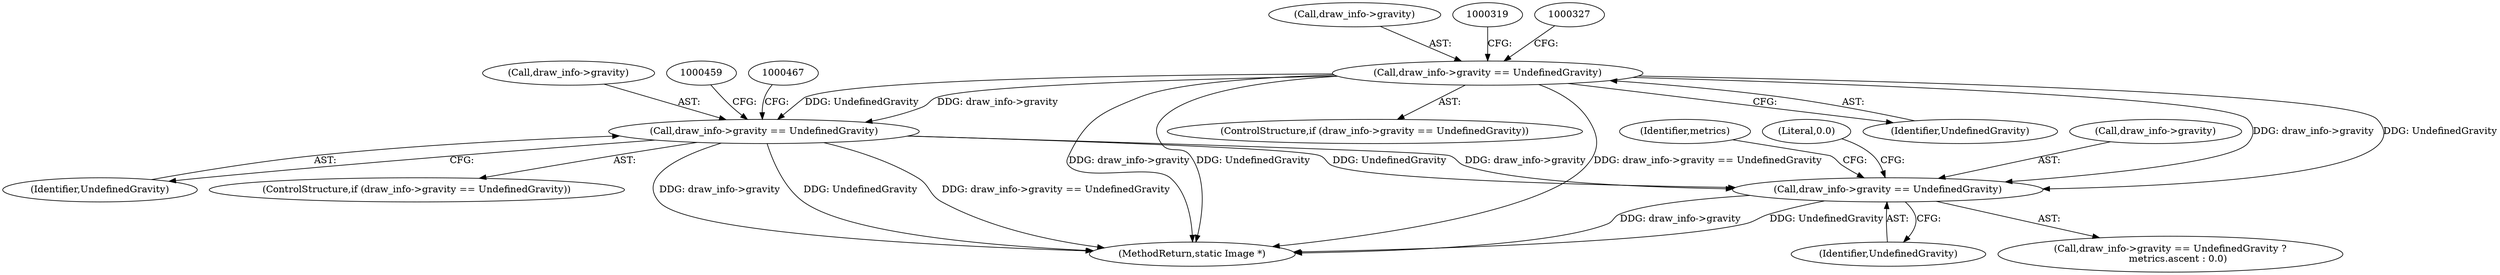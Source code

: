 digraph "0_ImageMagick_aeff00de228bc5a158c2a975ab47845d8a1db456_0@pointer" {
"1000789" [label="(Call,draw_info->gravity == UndefinedGravity)"];
"1000313" [label="(Call,draw_info->gravity == UndefinedGravity)"];
"1000453" [label="(Call,draw_info->gravity == UndefinedGravity)"];
"1000454" [label="(Call,draw_info->gravity)"];
"1000788" [label="(Call,draw_info->gravity == UndefinedGravity ?\n     metrics.ascent : 0.0)"];
"1000312" [label="(ControlStructure,if (draw_info->gravity == UndefinedGravity))"];
"1000453" [label="(Call,draw_info->gravity == UndefinedGravity)"];
"1000457" [label="(Identifier,UndefinedGravity)"];
"1000317" [label="(Identifier,UndefinedGravity)"];
"1000795" [label="(Identifier,metrics)"];
"1000313" [label="(Call,draw_info->gravity == UndefinedGravity)"];
"1000852" [label="(MethodReturn,static Image *)"];
"1000797" [label="(Literal,0.0)"];
"1000452" [label="(ControlStructure,if (draw_info->gravity == UndefinedGravity))"];
"1000793" [label="(Identifier,UndefinedGravity)"];
"1000789" [label="(Call,draw_info->gravity == UndefinedGravity)"];
"1000314" [label="(Call,draw_info->gravity)"];
"1000790" [label="(Call,draw_info->gravity)"];
"1000789" -> "1000788"  [label="AST: "];
"1000789" -> "1000793"  [label="CFG: "];
"1000790" -> "1000789"  [label="AST: "];
"1000793" -> "1000789"  [label="AST: "];
"1000795" -> "1000789"  [label="CFG: "];
"1000797" -> "1000789"  [label="CFG: "];
"1000789" -> "1000852"  [label="DDG: UndefinedGravity"];
"1000789" -> "1000852"  [label="DDG: draw_info->gravity"];
"1000313" -> "1000789"  [label="DDG: draw_info->gravity"];
"1000313" -> "1000789"  [label="DDG: UndefinedGravity"];
"1000453" -> "1000789"  [label="DDG: draw_info->gravity"];
"1000453" -> "1000789"  [label="DDG: UndefinedGravity"];
"1000313" -> "1000312"  [label="AST: "];
"1000313" -> "1000317"  [label="CFG: "];
"1000314" -> "1000313"  [label="AST: "];
"1000317" -> "1000313"  [label="AST: "];
"1000319" -> "1000313"  [label="CFG: "];
"1000327" -> "1000313"  [label="CFG: "];
"1000313" -> "1000852"  [label="DDG: draw_info->gravity == UndefinedGravity"];
"1000313" -> "1000852"  [label="DDG: draw_info->gravity"];
"1000313" -> "1000852"  [label="DDG: UndefinedGravity"];
"1000313" -> "1000453"  [label="DDG: draw_info->gravity"];
"1000313" -> "1000453"  [label="DDG: UndefinedGravity"];
"1000453" -> "1000452"  [label="AST: "];
"1000453" -> "1000457"  [label="CFG: "];
"1000454" -> "1000453"  [label="AST: "];
"1000457" -> "1000453"  [label="AST: "];
"1000459" -> "1000453"  [label="CFG: "];
"1000467" -> "1000453"  [label="CFG: "];
"1000453" -> "1000852"  [label="DDG: UndefinedGravity"];
"1000453" -> "1000852"  [label="DDG: draw_info->gravity == UndefinedGravity"];
"1000453" -> "1000852"  [label="DDG: draw_info->gravity"];
}

